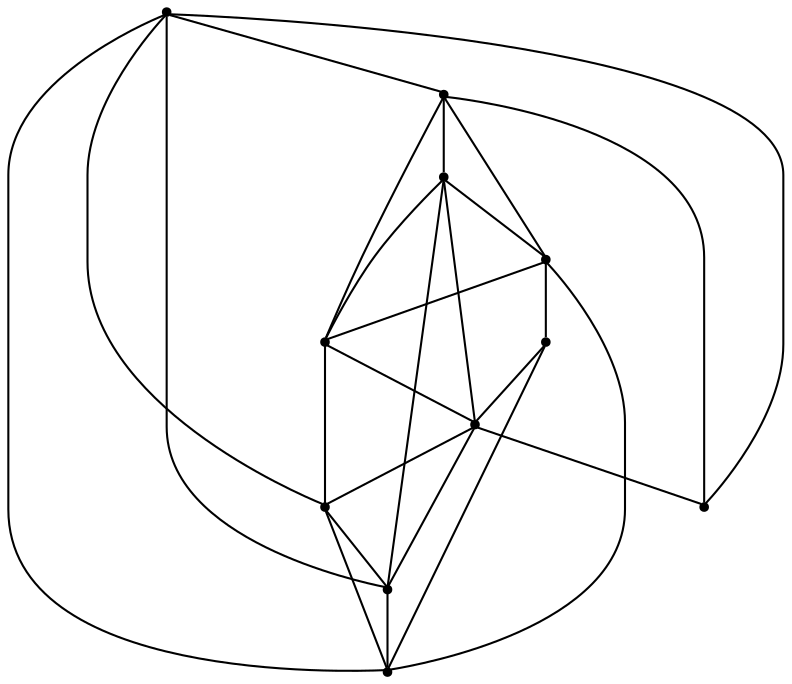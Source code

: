 graph {
  node [shape=point,comment="{\"directed\":false,\"doi\":\"10.1007/978-3-030-04414-5_10\",\"figure\":\"1 (1)\"}"]

  v0 [pos="959.423635936409,532.3913522777573"]
  v1 [pos="778.9032399948435,532.3913522777573"]
  v2 [pos="959.423635936409,712.9137326067838"]
  v3 [pos="778.9032399948435,712.9137326067838"]
  v4 [pos="891.7295684614228,600.0845901172398"]
  v5 [pos="891.7295684614228,645.2119740237582"]
  v6 [pos="869.1634379656261,554.9570790354446"]
  v7 [pos="868.915538519231,622.8962738601805"]
  v8 [pos="869.1634379656261,690.3477514985428"]
  v9 [pos="846.5973710582475,600.0845901172397"]
  v10 [pos="846.5973710582474,645.2119740237582"]

  v0 -- v1 [id="-1",pos="959.423635936409,532.3913522777573 778.9032399948435,532.3913522777573 778.9032399948435,532.3913522777573 778.9032399948435,532.3913522777573"]
  v3 -- v8 [id="-2",pos="778.9032399948435,712.9137326067838 869.1634379656261,690.3477514985428 869.1634379656261,690.3477514985428 869.1634379656261,690.3477514985428"]
  v3 -- v10 [id="-3",pos="778.9032399948435,712.9137326067838 846.5973710582474,645.2119740237582 846.5973710582474,645.2119740237582 846.5973710582474,645.2119740237582"]
  v3 -- v1 [id="-4",pos="778.9032399948435,712.9137326067838 778.9032399948435,532.3913522777573 778.9032399948435,532.3913522777573 778.9032399948435,532.3913522777573"]
  v1 -- v10 [id="-5",pos="778.9032399948435,532.3913522777573 846.5973710582474,645.2119740237582 846.5973710582474,645.2119740237582 846.5973710582474,645.2119740237582"]
  v1 -- v9 [id="-6",pos="778.9032399948435,532.3913522777573 846.5973710582475,600.0845901172397 846.5973710582475,600.0845901172397 846.5973710582475,600.0845901172397"]
  v10 -- v7 [id="-7",pos="846.5973710582474,645.2119740237582 868.915538519231,622.8962738601805 868.915538519231,622.8962738601805 868.915538519231,622.8962738601805"]
  v10 -- v5 [id="-8",pos="846.5973710582474,645.2119740237582 891.7295684614228,645.2119740237582 891.7295684614228,645.2119740237582 891.7295684614228,645.2119740237582"]
  v9 -- v7 [id="-9",pos="846.5973710582475,600.0845901172397 868.915538519231,622.8962738601805 868.915538519231,622.8962738601805 868.915538519231,622.8962738601805"]
  v9 -- v3 [id="-10",pos="846.5973710582475,600.0845901172397 778.9032399948435,712.9137326067838 778.9032399948435,712.9137326067838 778.9032399948435,712.9137326067838"]
  v9 -- v4 [id="-11",pos="846.5973710582475,600.0845901172397 891.7295684614228,600.0845901172398 891.7295684614228,600.0845901172398 891.7295684614228,600.0845901172398"]
  v9 -- v10 [id="-12",pos="846.5973710582475,600.0845901172397 846.5973710582474,645.2119740237582 846.5973710582474,645.2119740237582 846.5973710582474,645.2119740237582"]
  v8 -- v2 [id="-13",pos="869.1634379656261,690.3477514985428 959.423635936409,712.9137326067838 959.423635936409,712.9137326067838 959.423635936409,712.9137326067838"]
  v8 -- v7 [id="-14",pos="869.1634379656261,690.3477514985428 868.915538519231,622.8962738601805 868.915538519231,622.8962738601805 868.915538519231,622.8962738601805"]
  v7 -- v5 [id="-15",pos="868.915538519231,622.8962738601805 891.7295684614228,645.2119740237582 891.7295684614228,645.2119740237582 891.7295684614228,645.2119740237582"]
  v7 -- v6 [id="-16",pos="868.915538519231,622.8962738601805 869.1634379656261,554.9570790354446 869.1634379656261,554.9570790354446 869.1634379656261,554.9570790354446"]
  v7 -- v4 [id="-17",pos="868.915538519231,622.8962738601805 891.7295684614228,600.0845901172398 891.7295684614228,600.0845901172398 891.7295684614228,600.0845901172398"]
  v6 -- v0 [id="-18",pos="869.1634379656261,554.9570790354446 959.423635936409,532.3913522777573 959.423635936409,532.3913522777573 959.423635936409,532.3913522777573"]
  v6 -- v1 [id="-19",pos="869.1634379656261,554.9570790354446 778.9032399948435,532.3913522777573 778.9032399948435,532.3913522777573 778.9032399948435,532.3913522777573"]
  v5 -- v0 [id="-20",pos="891.7295684614228,645.2119740237582 959.423635936409,532.3913522777573 959.423635936409,532.3913522777573 959.423635936409,532.3913522777573"]
  v5 -- v2 [id="-21",pos="891.7295684614228,645.2119740237582 959.423635936409,712.9137326067838 959.423635936409,712.9137326067838 959.423635936409,712.9137326067838"]
  v5 -- v4 [id="-22",pos="891.7295684614228,645.2119740237582 891.7295684614228,600.0845901172398 891.7295684614228,600.0845901172398 891.7295684614228,600.0845901172398"]
  v4 -- v2 [id="-23",pos="891.7295684614228,600.0845901172398 959.423635936409,712.9137326067838 959.423635936409,712.9137326067838 959.423635936409,712.9137326067838"]
  v4 -- v0 [id="-24",pos="891.7295684614228,600.0845901172398 959.423635936409,532.3913522777573 959.423635936409,532.3913522777573 959.423635936409,532.3913522777573"]
  v2 -- v3 [id="-25",pos="959.423635936409,712.9137326067838 778.9032399948435,712.9137326067838 778.9032399948435,712.9137326067838 778.9032399948435,712.9137326067838"]
  v2 -- v0 [id="-26",pos="959.423635936409,712.9137326067838 959.423635936409,532.3913522777573 959.423635936409,532.3913522777573 959.423635936409,532.3913522777573"]
}